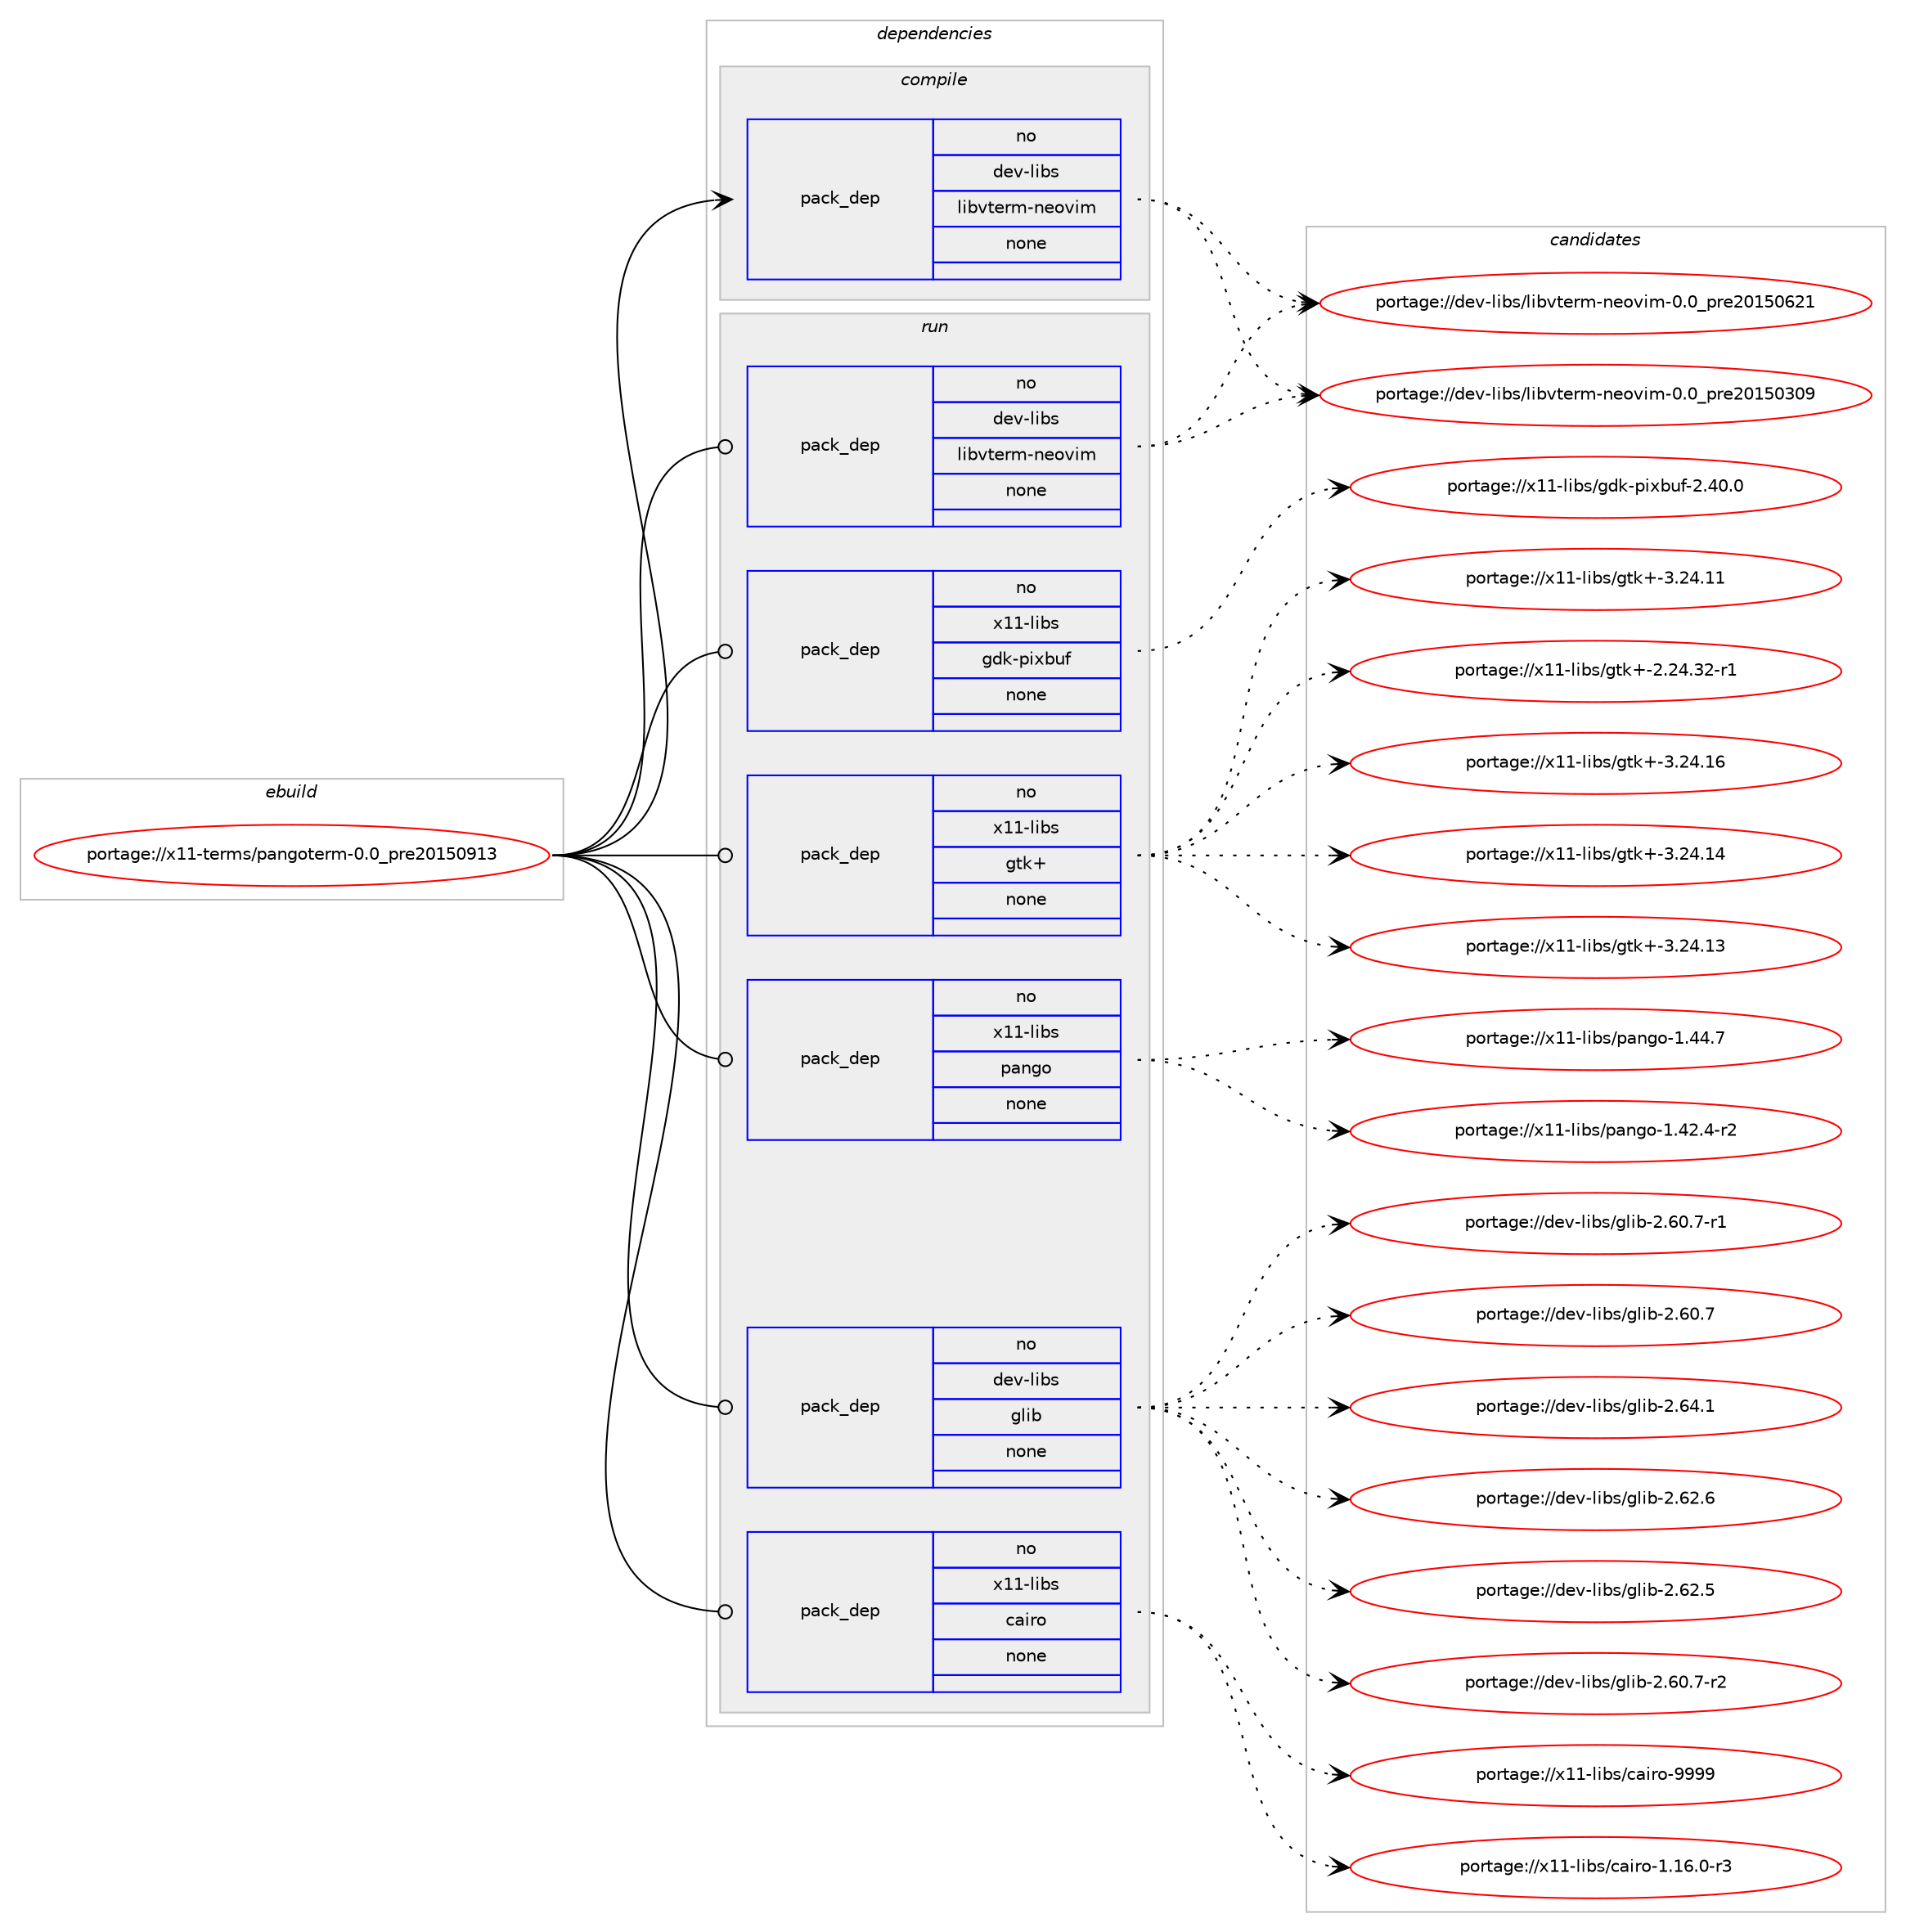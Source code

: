 digraph prolog {

# *************
# Graph options
# *************

newrank=true;
concentrate=true;
compound=true;
graph [rankdir=LR,fontname=Helvetica,fontsize=10,ranksep=1.5];#, ranksep=2.5, nodesep=0.2];
edge  [arrowhead=vee];
node  [fontname=Helvetica,fontsize=10];

# **********
# The ebuild
# **********

subgraph cluster_leftcol {
color=gray;
rank=same;
label=<<i>ebuild</i>>;
id [label="portage://x11-terms/pangoterm-0.0_pre20150913", color=red, width=4, href="../x11-terms/pangoterm-0.0_pre20150913.svg"];
}

# ****************
# The dependencies
# ****************

subgraph cluster_midcol {
color=gray;
label=<<i>dependencies</i>>;
subgraph cluster_compile {
fillcolor="#eeeeee";
style=filled;
label=<<i>compile</i>>;
subgraph pack786 {
dependency927 [label=<<TABLE BORDER="0" CELLBORDER="1" CELLSPACING="0" CELLPADDING="4" WIDTH="220"><TR><TD ROWSPAN="6" CELLPADDING="30">pack_dep</TD></TR><TR><TD WIDTH="110">no</TD></TR><TR><TD>dev-libs</TD></TR><TR><TD>libvterm-neovim</TD></TR><TR><TD>none</TD></TR><TR><TD></TD></TR></TABLE>>, shape=none, color=blue];
}
id:e -> dependency927:w [weight=20,style="solid",arrowhead="vee"];
}
subgraph cluster_compileandrun {
fillcolor="#eeeeee";
style=filled;
label=<<i>compile and run</i>>;
}
subgraph cluster_run {
fillcolor="#eeeeee";
style=filled;
label=<<i>run</i>>;
subgraph pack787 {
dependency928 [label=<<TABLE BORDER="0" CELLBORDER="1" CELLSPACING="0" CELLPADDING="4" WIDTH="220"><TR><TD ROWSPAN="6" CELLPADDING="30">pack_dep</TD></TR><TR><TD WIDTH="110">no</TD></TR><TR><TD>dev-libs</TD></TR><TR><TD>glib</TD></TR><TR><TD>none</TD></TR><TR><TD></TD></TR></TABLE>>, shape=none, color=blue];
}
id:e -> dependency928:w [weight=20,style="solid",arrowhead="odot"];
subgraph pack788 {
dependency929 [label=<<TABLE BORDER="0" CELLBORDER="1" CELLSPACING="0" CELLPADDING="4" WIDTH="220"><TR><TD ROWSPAN="6" CELLPADDING="30">pack_dep</TD></TR><TR><TD WIDTH="110">no</TD></TR><TR><TD>dev-libs</TD></TR><TR><TD>libvterm-neovim</TD></TR><TR><TD>none</TD></TR><TR><TD></TD></TR></TABLE>>, shape=none, color=blue];
}
id:e -> dependency929:w [weight=20,style="solid",arrowhead="odot"];
subgraph pack789 {
dependency930 [label=<<TABLE BORDER="0" CELLBORDER="1" CELLSPACING="0" CELLPADDING="4" WIDTH="220"><TR><TD ROWSPAN="6" CELLPADDING="30">pack_dep</TD></TR><TR><TD WIDTH="110">no</TD></TR><TR><TD>x11-libs</TD></TR><TR><TD>cairo</TD></TR><TR><TD>none</TD></TR><TR><TD></TD></TR></TABLE>>, shape=none, color=blue];
}
id:e -> dependency930:w [weight=20,style="solid",arrowhead="odot"];
subgraph pack790 {
dependency931 [label=<<TABLE BORDER="0" CELLBORDER="1" CELLSPACING="0" CELLPADDING="4" WIDTH="220"><TR><TD ROWSPAN="6" CELLPADDING="30">pack_dep</TD></TR><TR><TD WIDTH="110">no</TD></TR><TR><TD>x11-libs</TD></TR><TR><TD>gdk-pixbuf</TD></TR><TR><TD>none</TD></TR><TR><TD></TD></TR></TABLE>>, shape=none, color=blue];
}
id:e -> dependency931:w [weight=20,style="solid",arrowhead="odot"];
subgraph pack791 {
dependency932 [label=<<TABLE BORDER="0" CELLBORDER="1" CELLSPACING="0" CELLPADDING="4" WIDTH="220"><TR><TD ROWSPAN="6" CELLPADDING="30">pack_dep</TD></TR><TR><TD WIDTH="110">no</TD></TR><TR><TD>x11-libs</TD></TR><TR><TD>gtk+</TD></TR><TR><TD>none</TD></TR><TR><TD></TD></TR></TABLE>>, shape=none, color=blue];
}
id:e -> dependency932:w [weight=20,style="solid",arrowhead="odot"];
subgraph pack792 {
dependency933 [label=<<TABLE BORDER="0" CELLBORDER="1" CELLSPACING="0" CELLPADDING="4" WIDTH="220"><TR><TD ROWSPAN="6" CELLPADDING="30">pack_dep</TD></TR><TR><TD WIDTH="110">no</TD></TR><TR><TD>x11-libs</TD></TR><TR><TD>pango</TD></TR><TR><TD>none</TD></TR><TR><TD></TD></TR></TABLE>>, shape=none, color=blue];
}
id:e -> dependency933:w [weight=20,style="solid",arrowhead="odot"];
}
}

# **************
# The candidates
# **************

subgraph cluster_choices {
rank=same;
color=gray;
label=<<i>candidates</i>>;

subgraph choice786 {
color=black;
nodesep=1;
choice100101118451081059811547108105981181161011141094511010111111810510945484648951121141015048495348545049 [label="portage://dev-libs/libvterm-neovim-0.0_pre20150621", color=red, width=4,href="../dev-libs/libvterm-neovim-0.0_pre20150621.svg"];
choice100101118451081059811547108105981181161011141094511010111111810510945484648951121141015048495348514857 [label="portage://dev-libs/libvterm-neovim-0.0_pre20150309", color=red, width=4,href="../dev-libs/libvterm-neovim-0.0_pre20150309.svg"];
dependency927:e -> choice100101118451081059811547108105981181161011141094511010111111810510945484648951121141015048495348545049:w [style=dotted,weight="100"];
dependency927:e -> choice100101118451081059811547108105981181161011141094511010111111810510945484648951121141015048495348514857:w [style=dotted,weight="100"];
}
subgraph choice787 {
color=black;
nodesep=1;
choice1001011184510810598115471031081059845504654524649 [label="portage://dev-libs/glib-2.64.1", color=red, width=4,href="../dev-libs/glib-2.64.1.svg"];
choice1001011184510810598115471031081059845504654504654 [label="portage://dev-libs/glib-2.62.6", color=red, width=4,href="../dev-libs/glib-2.62.6.svg"];
choice1001011184510810598115471031081059845504654504653 [label="portage://dev-libs/glib-2.62.5", color=red, width=4,href="../dev-libs/glib-2.62.5.svg"];
choice10010111845108105981154710310810598455046544846554511450 [label="portage://dev-libs/glib-2.60.7-r2", color=red, width=4,href="../dev-libs/glib-2.60.7-r2.svg"];
choice10010111845108105981154710310810598455046544846554511449 [label="portage://dev-libs/glib-2.60.7-r1", color=red, width=4,href="../dev-libs/glib-2.60.7-r1.svg"];
choice1001011184510810598115471031081059845504654484655 [label="portage://dev-libs/glib-2.60.7", color=red, width=4,href="../dev-libs/glib-2.60.7.svg"];
dependency928:e -> choice1001011184510810598115471031081059845504654524649:w [style=dotted,weight="100"];
dependency928:e -> choice1001011184510810598115471031081059845504654504654:w [style=dotted,weight="100"];
dependency928:e -> choice1001011184510810598115471031081059845504654504653:w [style=dotted,weight="100"];
dependency928:e -> choice10010111845108105981154710310810598455046544846554511450:w [style=dotted,weight="100"];
dependency928:e -> choice10010111845108105981154710310810598455046544846554511449:w [style=dotted,weight="100"];
dependency928:e -> choice1001011184510810598115471031081059845504654484655:w [style=dotted,weight="100"];
}
subgraph choice788 {
color=black;
nodesep=1;
choice100101118451081059811547108105981181161011141094511010111111810510945484648951121141015048495348545049 [label="portage://dev-libs/libvterm-neovim-0.0_pre20150621", color=red, width=4,href="../dev-libs/libvterm-neovim-0.0_pre20150621.svg"];
choice100101118451081059811547108105981181161011141094511010111111810510945484648951121141015048495348514857 [label="portage://dev-libs/libvterm-neovim-0.0_pre20150309", color=red, width=4,href="../dev-libs/libvterm-neovim-0.0_pre20150309.svg"];
dependency929:e -> choice100101118451081059811547108105981181161011141094511010111111810510945484648951121141015048495348545049:w [style=dotted,weight="100"];
dependency929:e -> choice100101118451081059811547108105981181161011141094511010111111810510945484648951121141015048495348514857:w [style=dotted,weight="100"];
}
subgraph choice789 {
color=black;
nodesep=1;
choice120494945108105981154799971051141114557575757 [label="portage://x11-libs/cairo-9999", color=red, width=4,href="../x11-libs/cairo-9999.svg"];
choice12049494510810598115479997105114111454946495446484511451 [label="portage://x11-libs/cairo-1.16.0-r3", color=red, width=4,href="../x11-libs/cairo-1.16.0-r3.svg"];
dependency930:e -> choice120494945108105981154799971051141114557575757:w [style=dotted,weight="100"];
dependency930:e -> choice12049494510810598115479997105114111454946495446484511451:w [style=dotted,weight="100"];
}
subgraph choice790 {
color=black;
nodesep=1;
choice1204949451081059811547103100107451121051209811710245504652484648 [label="portage://x11-libs/gdk-pixbuf-2.40.0", color=red, width=4,href="../x11-libs/gdk-pixbuf-2.40.0.svg"];
dependency931:e -> choice1204949451081059811547103100107451121051209811710245504652484648:w [style=dotted,weight="100"];
}
subgraph choice791 {
color=black;
nodesep=1;
choice1204949451081059811547103116107434551465052464954 [label="portage://x11-libs/gtk+-3.24.16", color=red, width=4,href="../x11-libs/gtk+-3.24.16.svg"];
choice1204949451081059811547103116107434551465052464952 [label="portage://x11-libs/gtk+-3.24.14", color=red, width=4,href="../x11-libs/gtk+-3.24.14.svg"];
choice1204949451081059811547103116107434551465052464951 [label="portage://x11-libs/gtk+-3.24.13", color=red, width=4,href="../x11-libs/gtk+-3.24.13.svg"];
choice1204949451081059811547103116107434551465052464949 [label="portage://x11-libs/gtk+-3.24.11", color=red, width=4,href="../x11-libs/gtk+-3.24.11.svg"];
choice12049494510810598115471031161074345504650524651504511449 [label="portage://x11-libs/gtk+-2.24.32-r1", color=red, width=4,href="../x11-libs/gtk+-2.24.32-r1.svg"];
dependency932:e -> choice1204949451081059811547103116107434551465052464954:w [style=dotted,weight="100"];
dependency932:e -> choice1204949451081059811547103116107434551465052464952:w [style=dotted,weight="100"];
dependency932:e -> choice1204949451081059811547103116107434551465052464951:w [style=dotted,weight="100"];
dependency932:e -> choice1204949451081059811547103116107434551465052464949:w [style=dotted,weight="100"];
dependency932:e -> choice12049494510810598115471031161074345504650524651504511449:w [style=dotted,weight="100"];
}
subgraph choice792 {
color=black;
nodesep=1;
choice12049494510810598115471129711010311145494652524655 [label="portage://x11-libs/pango-1.44.7", color=red, width=4,href="../x11-libs/pango-1.44.7.svg"];
choice120494945108105981154711297110103111454946525046524511450 [label="portage://x11-libs/pango-1.42.4-r2", color=red, width=4,href="../x11-libs/pango-1.42.4-r2.svg"];
dependency933:e -> choice12049494510810598115471129711010311145494652524655:w [style=dotted,weight="100"];
dependency933:e -> choice120494945108105981154711297110103111454946525046524511450:w [style=dotted,weight="100"];
}
}

}
